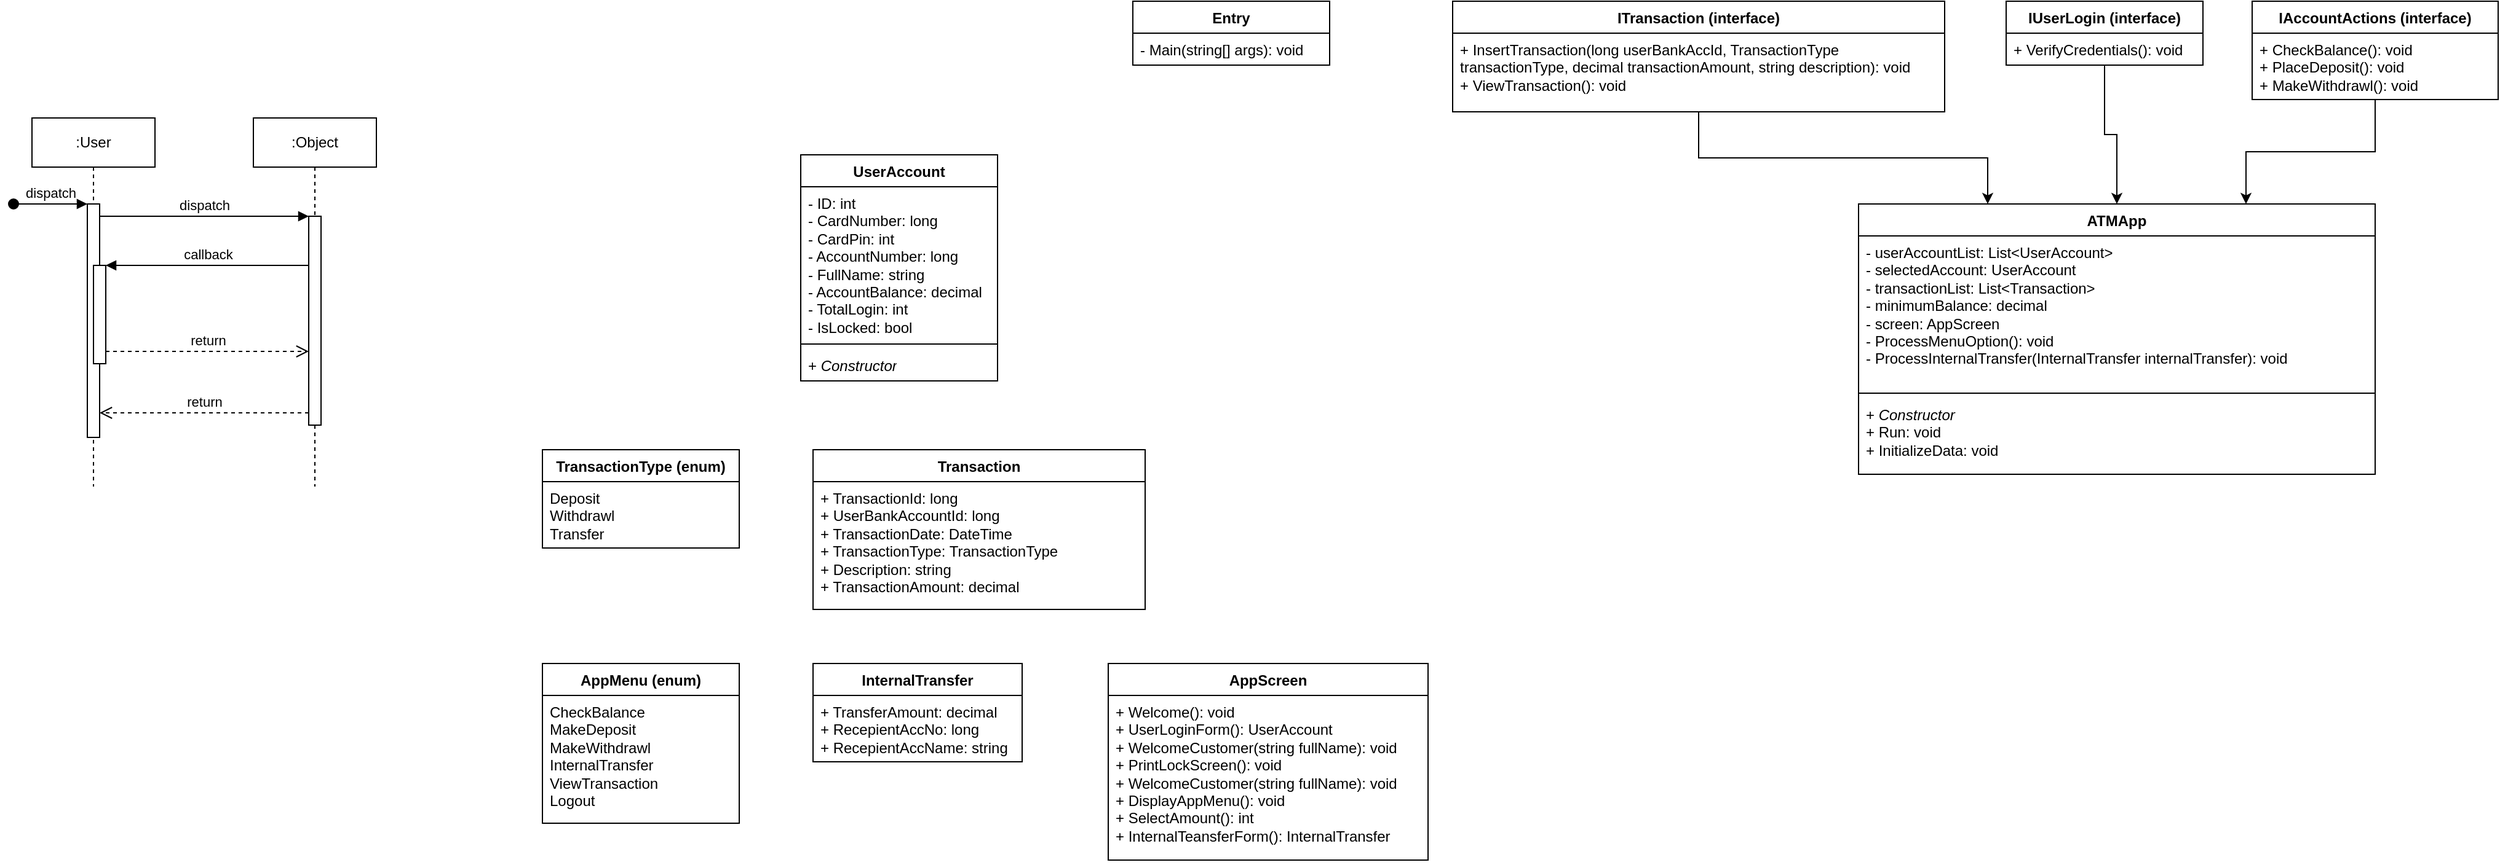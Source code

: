 <mxfile version="22.1.7" type="github">
  <diagram name="Page-1" id="2YBvvXClWsGukQMizWep">
    <mxGraphModel dx="1002" dy="1769" grid="1" gridSize="10" guides="1" tooltips="1" connect="1" arrows="1" fold="1" page="1" pageScale="1" pageWidth="1920" pageHeight="1200" math="0" shadow="0">
      <root>
        <mxCell id="0" />
        <mxCell id="1" parent="0" />
        <mxCell id="aM9ryv3xv72pqoxQDRHE-1" value=":User" style="shape=umlLifeline;perimeter=lifelinePerimeter;whiteSpace=wrap;html=1;container=0;dropTarget=0;collapsible=0;recursiveResize=0;outlineConnect=0;portConstraint=eastwest;newEdgeStyle={&quot;edgeStyle&quot;:&quot;elbowEdgeStyle&quot;,&quot;elbow&quot;:&quot;vertical&quot;,&quot;curved&quot;:0,&quot;rounded&quot;:0};" parent="1" vertex="1">
          <mxGeometry x="145" y="70" width="100" height="300" as="geometry" />
        </mxCell>
        <mxCell id="aM9ryv3xv72pqoxQDRHE-2" value="" style="html=1;points=[];perimeter=orthogonalPerimeter;outlineConnect=0;targetShapes=umlLifeline;portConstraint=eastwest;newEdgeStyle={&quot;edgeStyle&quot;:&quot;elbowEdgeStyle&quot;,&quot;elbow&quot;:&quot;vertical&quot;,&quot;curved&quot;:0,&quot;rounded&quot;:0};" parent="aM9ryv3xv72pqoxQDRHE-1" vertex="1">
          <mxGeometry x="45" y="70" width="10" height="190" as="geometry" />
        </mxCell>
        <mxCell id="aM9ryv3xv72pqoxQDRHE-3" value="dispatch" style="html=1;verticalAlign=bottom;startArrow=oval;endArrow=block;startSize=8;edgeStyle=elbowEdgeStyle;elbow=vertical;curved=0;rounded=0;" parent="aM9ryv3xv72pqoxQDRHE-1" target="aM9ryv3xv72pqoxQDRHE-2" edge="1">
          <mxGeometry relative="1" as="geometry">
            <mxPoint x="-15" y="70" as="sourcePoint" />
          </mxGeometry>
        </mxCell>
        <mxCell id="aM9ryv3xv72pqoxQDRHE-4" value="" style="html=1;points=[];perimeter=orthogonalPerimeter;outlineConnect=0;targetShapes=umlLifeline;portConstraint=eastwest;newEdgeStyle={&quot;edgeStyle&quot;:&quot;elbowEdgeStyle&quot;,&quot;elbow&quot;:&quot;vertical&quot;,&quot;curved&quot;:0,&quot;rounded&quot;:0};" parent="aM9ryv3xv72pqoxQDRHE-1" vertex="1">
          <mxGeometry x="50" y="120" width="10" height="80" as="geometry" />
        </mxCell>
        <mxCell id="aM9ryv3xv72pqoxQDRHE-5" value=":Object" style="shape=umlLifeline;perimeter=lifelinePerimeter;whiteSpace=wrap;html=1;container=0;dropTarget=0;collapsible=0;recursiveResize=0;outlineConnect=0;portConstraint=eastwest;newEdgeStyle={&quot;edgeStyle&quot;:&quot;elbowEdgeStyle&quot;,&quot;elbow&quot;:&quot;vertical&quot;,&quot;curved&quot;:0,&quot;rounded&quot;:0};" parent="1" vertex="1">
          <mxGeometry x="325" y="70" width="100" height="300" as="geometry" />
        </mxCell>
        <mxCell id="aM9ryv3xv72pqoxQDRHE-6" value="" style="html=1;points=[];perimeter=orthogonalPerimeter;outlineConnect=0;targetShapes=umlLifeline;portConstraint=eastwest;newEdgeStyle={&quot;edgeStyle&quot;:&quot;elbowEdgeStyle&quot;,&quot;elbow&quot;:&quot;vertical&quot;,&quot;curved&quot;:0,&quot;rounded&quot;:0};" parent="aM9ryv3xv72pqoxQDRHE-5" vertex="1">
          <mxGeometry x="45" y="80" width="10" height="170" as="geometry" />
        </mxCell>
        <mxCell id="aM9ryv3xv72pqoxQDRHE-7" value="dispatch" style="html=1;verticalAlign=bottom;endArrow=block;edgeStyle=elbowEdgeStyle;elbow=vertical;curved=0;rounded=0;" parent="1" source="aM9ryv3xv72pqoxQDRHE-2" target="aM9ryv3xv72pqoxQDRHE-6" edge="1">
          <mxGeometry relative="1" as="geometry">
            <mxPoint x="300" y="160" as="sourcePoint" />
            <Array as="points">
              <mxPoint x="285" y="150" />
            </Array>
          </mxGeometry>
        </mxCell>
        <mxCell id="aM9ryv3xv72pqoxQDRHE-8" value="return" style="html=1;verticalAlign=bottom;endArrow=open;dashed=1;endSize=8;edgeStyle=elbowEdgeStyle;elbow=vertical;curved=0;rounded=0;" parent="1" source="aM9ryv3xv72pqoxQDRHE-6" target="aM9ryv3xv72pqoxQDRHE-2" edge="1">
          <mxGeometry relative="1" as="geometry">
            <mxPoint x="300" y="235" as="targetPoint" />
            <Array as="points">
              <mxPoint x="295" y="310" />
            </Array>
          </mxGeometry>
        </mxCell>
        <mxCell id="aM9ryv3xv72pqoxQDRHE-9" value="callback" style="html=1;verticalAlign=bottom;endArrow=block;edgeStyle=elbowEdgeStyle;elbow=vertical;curved=0;rounded=0;" parent="1" source="aM9ryv3xv72pqoxQDRHE-6" target="aM9ryv3xv72pqoxQDRHE-4" edge="1">
          <mxGeometry relative="1" as="geometry">
            <mxPoint x="280" y="190" as="sourcePoint" />
            <Array as="points">
              <mxPoint x="295" y="190" />
            </Array>
          </mxGeometry>
        </mxCell>
        <mxCell id="aM9ryv3xv72pqoxQDRHE-10" value="return" style="html=1;verticalAlign=bottom;endArrow=open;dashed=1;endSize=8;edgeStyle=elbowEdgeStyle;elbow=vertical;curved=0;rounded=0;" parent="1" source="aM9ryv3xv72pqoxQDRHE-4" target="aM9ryv3xv72pqoxQDRHE-6" edge="1">
          <mxGeometry relative="1" as="geometry">
            <mxPoint x="280" y="265" as="targetPoint" />
            <Array as="points">
              <mxPoint x="285" y="260" />
            </Array>
          </mxGeometry>
        </mxCell>
        <mxCell id="U57fq8wvgd2mhxvVPJDV-18" value="TransactionType (enum)" style="swimlane;fontStyle=1;align=center;verticalAlign=top;childLayout=stackLayout;horizontal=1;startSize=26;horizontalStack=0;resizeParent=1;resizeParentMax=0;resizeLast=0;collapsible=1;marginBottom=0;whiteSpace=wrap;html=1;strokeColor=default;spacingLeft=4;spacingRight=4;fontFamily=Helvetica;fontSize=12;fontColor=default;fillColor=none;gradientColor=none;" parent="1" vertex="1">
          <mxGeometry x="560" y="340" width="160" height="80" as="geometry" />
        </mxCell>
        <mxCell id="U57fq8wvgd2mhxvVPJDV-19" value="Deposit&lt;br&gt;Withdrawl&lt;br&gt;Transfer" style="text;strokeColor=none;fillColor=none;align=left;verticalAlign=top;spacingLeft=4;spacingRight=4;overflow=hidden;rotatable=0;points=[[0,0.5],[1,0.5]];portConstraint=eastwest;whiteSpace=wrap;html=1;fontSize=12;fontFamily=Helvetica;fontColor=default;" parent="U57fq8wvgd2mhxvVPJDV-18" vertex="1">
          <mxGeometry y="26" width="160" height="54" as="geometry" />
        </mxCell>
        <mxCell id="U57fq8wvgd2mhxvVPJDV-22" value="Transaction" style="swimlane;fontStyle=1;align=center;verticalAlign=top;childLayout=stackLayout;horizontal=1;startSize=26;horizontalStack=0;resizeParent=1;resizeParentMax=0;resizeLast=0;collapsible=1;marginBottom=0;whiteSpace=wrap;html=1;strokeColor=default;spacingLeft=4;spacingRight=4;fontFamily=Helvetica;fontSize=12;fontColor=default;fillColor=none;gradientColor=none;" parent="1" vertex="1">
          <mxGeometry x="780" y="340" width="270" height="130" as="geometry" />
        </mxCell>
        <mxCell id="U57fq8wvgd2mhxvVPJDV-23" value="+ TransactionId: long&lt;br&gt;+ UserBankAccountId: long&lt;br&gt;+ TransactionDate: DateTime&lt;br&gt;+ TransactionType: TransactionType&lt;br&gt;+ Description: string&lt;br&gt;+ TransactionAmount: decimal" style="text;strokeColor=none;fillColor=none;align=left;verticalAlign=top;spacingLeft=4;spacingRight=4;overflow=hidden;rotatable=0;points=[[0,0.5],[1,0.5]];portConstraint=eastwest;whiteSpace=wrap;html=1;fontSize=12;fontFamily=Helvetica;fontColor=default;" parent="U57fq8wvgd2mhxvVPJDV-22" vertex="1">
          <mxGeometry y="26" width="270" height="104" as="geometry" />
        </mxCell>
        <mxCell id="cAK2Y89clwcvveKw1akg-2" style="edgeStyle=orthogonalEdgeStyle;rounded=0;orthogonalLoop=1;jettySize=auto;html=1;entryX=0.5;entryY=0;entryDx=0;entryDy=0;fontFamily=Helvetica;fontSize=12;fontColor=default;" edge="1" parent="1" source="U57fq8wvgd2mhxvVPJDV-26" target="U57fq8wvgd2mhxvVPJDV-50">
          <mxGeometry relative="1" as="geometry" />
        </mxCell>
        <mxCell id="U57fq8wvgd2mhxvVPJDV-26" value="IUserLogin (interface)" style="swimlane;fontStyle=1;align=center;verticalAlign=top;childLayout=stackLayout;horizontal=1;startSize=26;horizontalStack=0;resizeParent=1;resizeParentMax=0;resizeLast=0;collapsible=1;marginBottom=0;whiteSpace=wrap;html=1;strokeColor=default;spacingLeft=4;spacingRight=4;fontFamily=Helvetica;fontSize=12;fontColor=default;fillColor=none;gradientColor=none;" parent="1" vertex="1">
          <mxGeometry x="1750" y="-25" width="160" height="52" as="geometry" />
        </mxCell>
        <mxCell id="U57fq8wvgd2mhxvVPJDV-27" value="+ VerifyCredentials(): void" style="text;strokeColor=none;fillColor=none;align=left;verticalAlign=top;spacingLeft=4;spacingRight=4;overflow=hidden;rotatable=0;points=[[0,0.5],[1,0.5]];portConstraint=eastwest;whiteSpace=wrap;html=1;fontSize=12;fontFamily=Helvetica;fontColor=default;" parent="U57fq8wvgd2mhxvVPJDV-26" vertex="1">
          <mxGeometry y="26" width="160" height="26" as="geometry" />
        </mxCell>
        <mxCell id="cAK2Y89clwcvveKw1akg-3" style="edgeStyle=orthogonalEdgeStyle;rounded=0;orthogonalLoop=1;jettySize=auto;html=1;entryX=0.75;entryY=0;entryDx=0;entryDy=0;fontFamily=Helvetica;fontSize=12;fontColor=default;" edge="1" parent="1" source="U57fq8wvgd2mhxvVPJDV-30" target="U57fq8wvgd2mhxvVPJDV-50">
          <mxGeometry relative="1" as="geometry" />
        </mxCell>
        <mxCell id="U57fq8wvgd2mhxvVPJDV-30" value="IAccountActions (interface)" style="swimlane;fontStyle=1;align=center;verticalAlign=top;childLayout=stackLayout;horizontal=1;startSize=26;horizontalStack=0;resizeParent=1;resizeParentMax=0;resizeLast=0;collapsible=1;marginBottom=0;whiteSpace=wrap;html=1;strokeColor=default;spacingLeft=4;spacingRight=4;fontFamily=Helvetica;fontSize=12;fontColor=default;fillColor=none;gradientColor=none;" parent="1" vertex="1">
          <mxGeometry x="1950" y="-25" width="200" height="80" as="geometry" />
        </mxCell>
        <mxCell id="U57fq8wvgd2mhxvVPJDV-31" value="+ CheckBalance(): void&lt;br&gt;+ PlaceDeposit(): void&lt;br&gt;+ MakeWithdrawl(): void" style="text;strokeColor=none;fillColor=none;align=left;verticalAlign=top;spacingLeft=4;spacingRight=4;overflow=hidden;rotatable=0;points=[[0,0.5],[1,0.5]];portConstraint=eastwest;whiteSpace=wrap;html=1;fontSize=12;fontFamily=Helvetica;fontColor=default;" parent="U57fq8wvgd2mhxvVPJDV-30" vertex="1">
          <mxGeometry y="26" width="200" height="54" as="geometry" />
        </mxCell>
        <mxCell id="cAK2Y89clwcvveKw1akg-1" style="edgeStyle=orthogonalEdgeStyle;rounded=0;orthogonalLoop=1;jettySize=auto;html=1;entryX=0.25;entryY=0;entryDx=0;entryDy=0;fontFamily=Helvetica;fontSize=12;fontColor=default;" edge="1" parent="1" source="U57fq8wvgd2mhxvVPJDV-34" target="U57fq8wvgd2mhxvVPJDV-50">
          <mxGeometry relative="1" as="geometry" />
        </mxCell>
        <mxCell id="U57fq8wvgd2mhxvVPJDV-34" value="ITransaction (interface)" style="swimlane;fontStyle=1;align=center;verticalAlign=top;childLayout=stackLayout;horizontal=1;startSize=26;horizontalStack=0;resizeParent=1;resizeParentMax=0;resizeLast=0;collapsible=1;marginBottom=0;whiteSpace=wrap;html=1;strokeColor=default;spacingLeft=4;spacingRight=4;fontFamily=Helvetica;fontSize=12;fontColor=default;fillColor=none;gradientColor=none;" parent="1" vertex="1">
          <mxGeometry x="1300" y="-25" width="400" height="90" as="geometry" />
        </mxCell>
        <mxCell id="U57fq8wvgd2mhxvVPJDV-35" value="+ InsertTransaction(long userBankAccId, TransactionType transactionType, decimal transactionAmount, string description): void&lt;br&gt;+ ViewTransaction(): void" style="text;strokeColor=none;fillColor=none;align=left;verticalAlign=top;spacingLeft=4;spacingRight=4;overflow=hidden;rotatable=0;points=[[0,0.5],[1,0.5]];portConstraint=eastwest;whiteSpace=wrap;html=1;fontSize=12;fontFamily=Helvetica;fontColor=default;" parent="U57fq8wvgd2mhxvVPJDV-34" vertex="1">
          <mxGeometry y="26" width="400" height="64" as="geometry" />
        </mxCell>
        <mxCell id="U57fq8wvgd2mhxvVPJDV-38" value="AppMenu (enum)" style="swimlane;fontStyle=1;align=center;verticalAlign=top;childLayout=stackLayout;horizontal=1;startSize=26;horizontalStack=0;resizeParent=1;resizeParentMax=0;resizeLast=0;collapsible=1;marginBottom=0;whiteSpace=wrap;html=1;strokeColor=default;spacingLeft=4;spacingRight=4;fontFamily=Helvetica;fontSize=12;fontColor=default;fillColor=none;gradientColor=none;" parent="1" vertex="1">
          <mxGeometry x="560" y="514" width="160" height="130" as="geometry" />
        </mxCell>
        <mxCell id="U57fq8wvgd2mhxvVPJDV-39" value="CheckBalance&lt;br&gt;MakeDeposit&lt;br&gt;MakeWithdrawl&lt;br&gt;InternalTransfer&lt;br&gt;ViewTransaction&lt;br&gt;Logout" style="text;strokeColor=none;fillColor=none;align=left;verticalAlign=top;spacingLeft=4;spacingRight=4;overflow=hidden;rotatable=0;points=[[0,0.5],[1,0.5]];portConstraint=eastwest;whiteSpace=wrap;html=1;fontSize=12;fontFamily=Helvetica;fontColor=default;" parent="U57fq8wvgd2mhxvVPJDV-38" vertex="1">
          <mxGeometry y="26" width="160" height="104" as="geometry" />
        </mxCell>
        <mxCell id="U57fq8wvgd2mhxvVPJDV-42" value="InternalTransfer" style="swimlane;fontStyle=1;align=center;verticalAlign=top;childLayout=stackLayout;horizontal=1;startSize=26;horizontalStack=0;resizeParent=1;resizeParentMax=0;resizeLast=0;collapsible=1;marginBottom=0;whiteSpace=wrap;html=1;strokeColor=default;spacingLeft=4;spacingRight=4;fontFamily=Helvetica;fontSize=12;fontColor=default;fillColor=none;gradientColor=none;" parent="1" vertex="1">
          <mxGeometry x="780" y="514" width="170" height="80" as="geometry" />
        </mxCell>
        <mxCell id="U57fq8wvgd2mhxvVPJDV-43" value="+ TransferAmount: decimal&lt;br&gt;+ RecepientAccNo: long&lt;br&gt;+ RecepientAccName: string" style="text;strokeColor=none;fillColor=none;align=left;verticalAlign=top;spacingLeft=4;spacingRight=4;overflow=hidden;rotatable=0;points=[[0,0.5],[1,0.5]];portConstraint=eastwest;whiteSpace=wrap;html=1;fontSize=12;fontFamily=Helvetica;fontColor=default;" parent="U57fq8wvgd2mhxvVPJDV-42" vertex="1">
          <mxGeometry y="26" width="170" height="54" as="geometry" />
        </mxCell>
        <mxCell id="U57fq8wvgd2mhxvVPJDV-46" value="AppScreen" style="swimlane;fontStyle=1;align=center;verticalAlign=top;childLayout=stackLayout;horizontal=1;startSize=26;horizontalStack=0;resizeParent=1;resizeParentMax=0;resizeLast=0;collapsible=1;marginBottom=0;whiteSpace=wrap;html=1;strokeColor=default;spacingLeft=4;spacingRight=4;fontFamily=Helvetica;fontSize=12;fontColor=default;fillColor=none;gradientColor=none;" parent="1" vertex="1">
          <mxGeometry x="1020" y="514" width="260" height="160" as="geometry" />
        </mxCell>
        <mxCell id="U57fq8wvgd2mhxvVPJDV-47" value="+ Welcome(): void&lt;br&gt;+ UserLoginForm(): UserAccount&lt;br&gt;+ WelcomeCustomer(string fullName): void&lt;br&gt;+ PrintLockScreen(): void&lt;br&gt;+ WelcomeCustomer(string fullName): void&lt;br&gt;+ DisplayAppMenu(): void&lt;br&gt;+ SelectAmount(): int&lt;br&gt;+ InternalTeansferForm(): InternalTransfer" style="text;strokeColor=none;fillColor=none;align=left;verticalAlign=top;spacingLeft=4;spacingRight=4;overflow=hidden;rotatable=0;points=[[0,0.5],[1,0.5]];portConstraint=eastwest;whiteSpace=wrap;html=1;fontSize=12;fontFamily=Helvetica;fontColor=default;" parent="U57fq8wvgd2mhxvVPJDV-46" vertex="1">
          <mxGeometry y="26" width="260" height="134" as="geometry" />
        </mxCell>
        <mxCell id="U57fq8wvgd2mhxvVPJDV-50" value="ATMApp" style="swimlane;fontStyle=1;align=center;verticalAlign=top;childLayout=stackLayout;horizontal=1;startSize=26;horizontalStack=0;resizeParent=1;resizeParentMax=0;resizeLast=0;collapsible=1;marginBottom=0;whiteSpace=wrap;html=1;strokeColor=default;spacingLeft=4;spacingRight=4;fontFamily=Helvetica;fontSize=12;fontColor=default;fillColor=none;gradientColor=none;" parent="1" vertex="1">
          <mxGeometry x="1630" y="140" width="420" height="220" as="geometry" />
        </mxCell>
        <mxCell id="U57fq8wvgd2mhxvVPJDV-51" value="- userAccountList: List&amp;lt;UserAccount&amp;gt;&lt;br&gt;- selectedAccount: UserAccount&lt;br&gt;- transactionList: List&amp;lt;Transaction&amp;gt;&lt;br&gt;- minimumBalance: decimal&lt;br&gt;- screen: AppScreen&lt;br&gt;- ProcessMenuOption(): void&lt;br&gt;- ProcessInternalTransfer(InternalTransfer internalTransfer): void" style="text;strokeColor=none;fillColor=none;align=left;verticalAlign=top;spacingLeft=4;spacingRight=4;overflow=hidden;rotatable=0;points=[[0,0.5],[1,0.5]];portConstraint=eastwest;whiteSpace=wrap;html=1;fontSize=12;fontFamily=Helvetica;fontColor=default;" parent="U57fq8wvgd2mhxvVPJDV-50" vertex="1">
          <mxGeometry y="26" width="420" height="124" as="geometry" />
        </mxCell>
        <mxCell id="U57fq8wvgd2mhxvVPJDV-52" value="" style="line;strokeWidth=1;fillColor=none;align=left;verticalAlign=middle;spacingTop=-1;spacingLeft=3;spacingRight=3;rotatable=0;labelPosition=right;points=[];portConstraint=eastwest;strokeColor=inherit;fontFamily=Helvetica;fontSize=12;fontColor=default;html=1;" parent="U57fq8wvgd2mhxvVPJDV-50" vertex="1">
          <mxGeometry y="150" width="420" height="8" as="geometry" />
        </mxCell>
        <mxCell id="U57fq8wvgd2mhxvVPJDV-53" value="+ &lt;i&gt;Constructor&lt;br&gt;&lt;/i&gt;+ Run: void&lt;br&gt;+ InitializeData: void&lt;br&gt;&lt;br&gt;" style="text;strokeColor=none;fillColor=none;align=left;verticalAlign=top;spacingLeft=4;spacingRight=4;overflow=hidden;rotatable=0;points=[[0,0.5],[1,0.5]];portConstraint=eastwest;whiteSpace=wrap;html=1;fontSize=12;fontFamily=Helvetica;fontColor=default;" parent="U57fq8wvgd2mhxvVPJDV-50" vertex="1">
          <mxGeometry y="158" width="420" height="62" as="geometry" />
        </mxCell>
        <mxCell id="cAK2Y89clwcvveKw1akg-4" value="Entry" style="swimlane;fontStyle=1;align=center;verticalAlign=top;childLayout=stackLayout;horizontal=1;startSize=26;horizontalStack=0;resizeParent=1;resizeParentMax=0;resizeLast=0;collapsible=1;marginBottom=0;whiteSpace=wrap;html=1;strokeColor=default;spacingLeft=4;spacingRight=4;fontFamily=Helvetica;fontSize=12;fontColor=default;fillColor=none;gradientColor=none;" vertex="1" parent="1">
          <mxGeometry x="1040" y="-25" width="160" height="52" as="geometry" />
        </mxCell>
        <mxCell id="cAK2Y89clwcvveKw1akg-5" value="- Main(string[] args): void" style="text;strokeColor=none;fillColor=none;align=left;verticalAlign=top;spacingLeft=4;spacingRight=4;overflow=hidden;rotatable=0;points=[[0,0.5],[1,0.5]];portConstraint=eastwest;whiteSpace=wrap;html=1;fontSize=12;fontFamily=Helvetica;fontColor=default;" vertex="1" parent="cAK2Y89clwcvveKw1akg-4">
          <mxGeometry y="26" width="160" height="26" as="geometry" />
        </mxCell>
        <mxCell id="cAK2Y89clwcvveKw1akg-8" value="UserAccount" style="swimlane;fontStyle=1;align=center;verticalAlign=top;childLayout=stackLayout;horizontal=1;startSize=26;horizontalStack=0;resizeParent=1;resizeParentMax=0;resizeLast=0;collapsible=1;marginBottom=0;whiteSpace=wrap;html=1;strokeColor=default;spacingLeft=4;spacingRight=4;fontFamily=Helvetica;fontSize=12;fontColor=default;fillColor=none;gradientColor=none;" vertex="1" parent="1">
          <mxGeometry x="770" y="100" width="160" height="184" as="geometry" />
        </mxCell>
        <mxCell id="cAK2Y89clwcvveKw1akg-9" value="- ID: int&lt;br data-darkreader-inline-border=&quot;&quot; style=&quot;border-color: var(--darkreader-border--border-color); --darkreader-inline-border: var(--darkreader-border--darkreader-border--border-color);&quot;&gt;- CardNumber: long&lt;br data-darkreader-inline-border=&quot;&quot; style=&quot;border-color: var(--darkreader-border--border-color); --darkreader-inline-border: var(--darkreader-border--darkreader-border--border-color);&quot;&gt;- CardPin: int&lt;br data-darkreader-inline-border=&quot;&quot; style=&quot;border-color: var(--darkreader-border--border-color); --darkreader-inline-border: var(--darkreader-border--darkreader-border--border-color);&quot;&gt;- AccountNumber: long&lt;br data-darkreader-inline-border=&quot;&quot; style=&quot;border-color: var(--darkreader-border--border-color); --darkreader-inline-border: var(--darkreader-border--darkreader-border--border-color);&quot;&gt;- FullName: string&lt;br data-darkreader-inline-border=&quot;&quot; style=&quot;border-color: var(--darkreader-border--border-color); --darkreader-inline-border: var(--darkreader-border--darkreader-border--border-color);&quot;&gt;- AccountBalance: decimal&lt;br data-darkreader-inline-border=&quot;&quot; style=&quot;border-color: var(--darkreader-border--border-color); --darkreader-inline-border: var(--darkreader-border--darkreader-border--border-color);&quot;&gt;- TotalLogin: int&lt;br data-darkreader-inline-border=&quot;&quot; style=&quot;border-color: var(--darkreader-border--border-color); --darkreader-inline-border: var(--darkreader-border--darkreader-border--border-color);&quot;&gt;- IsLocked: bool" style="text;strokeColor=none;fillColor=none;align=left;verticalAlign=top;spacingLeft=4;spacingRight=4;overflow=hidden;rotatable=0;points=[[0,0.5],[1,0.5]];portConstraint=eastwest;whiteSpace=wrap;html=1;fontSize=12;fontFamily=Helvetica;fontColor=default;" vertex="1" parent="cAK2Y89clwcvveKw1akg-8">
          <mxGeometry y="26" width="160" height="124" as="geometry" />
        </mxCell>
        <mxCell id="cAK2Y89clwcvveKw1akg-10" value="" style="line;strokeWidth=1;fillColor=none;align=left;verticalAlign=middle;spacingTop=-1;spacingLeft=3;spacingRight=3;rotatable=0;labelPosition=right;points=[];portConstraint=eastwest;strokeColor=inherit;fontFamily=Helvetica;fontSize=12;fontColor=default;html=1;" vertex="1" parent="cAK2Y89clwcvveKw1akg-8">
          <mxGeometry y="150" width="160" height="8" as="geometry" />
        </mxCell>
        <mxCell id="cAK2Y89clwcvveKw1akg-11" value="+ &lt;i&gt;Constructor&lt;/i&gt;" style="text;strokeColor=none;fillColor=none;align=left;verticalAlign=top;spacingLeft=4;spacingRight=4;overflow=hidden;rotatable=0;points=[[0,0.5],[1,0.5]];portConstraint=eastwest;whiteSpace=wrap;html=1;fontSize=12;fontFamily=Helvetica;fontColor=default;" vertex="1" parent="cAK2Y89clwcvveKw1akg-8">
          <mxGeometry y="158" width="160" height="26" as="geometry" />
        </mxCell>
      </root>
    </mxGraphModel>
  </diagram>
</mxfile>
